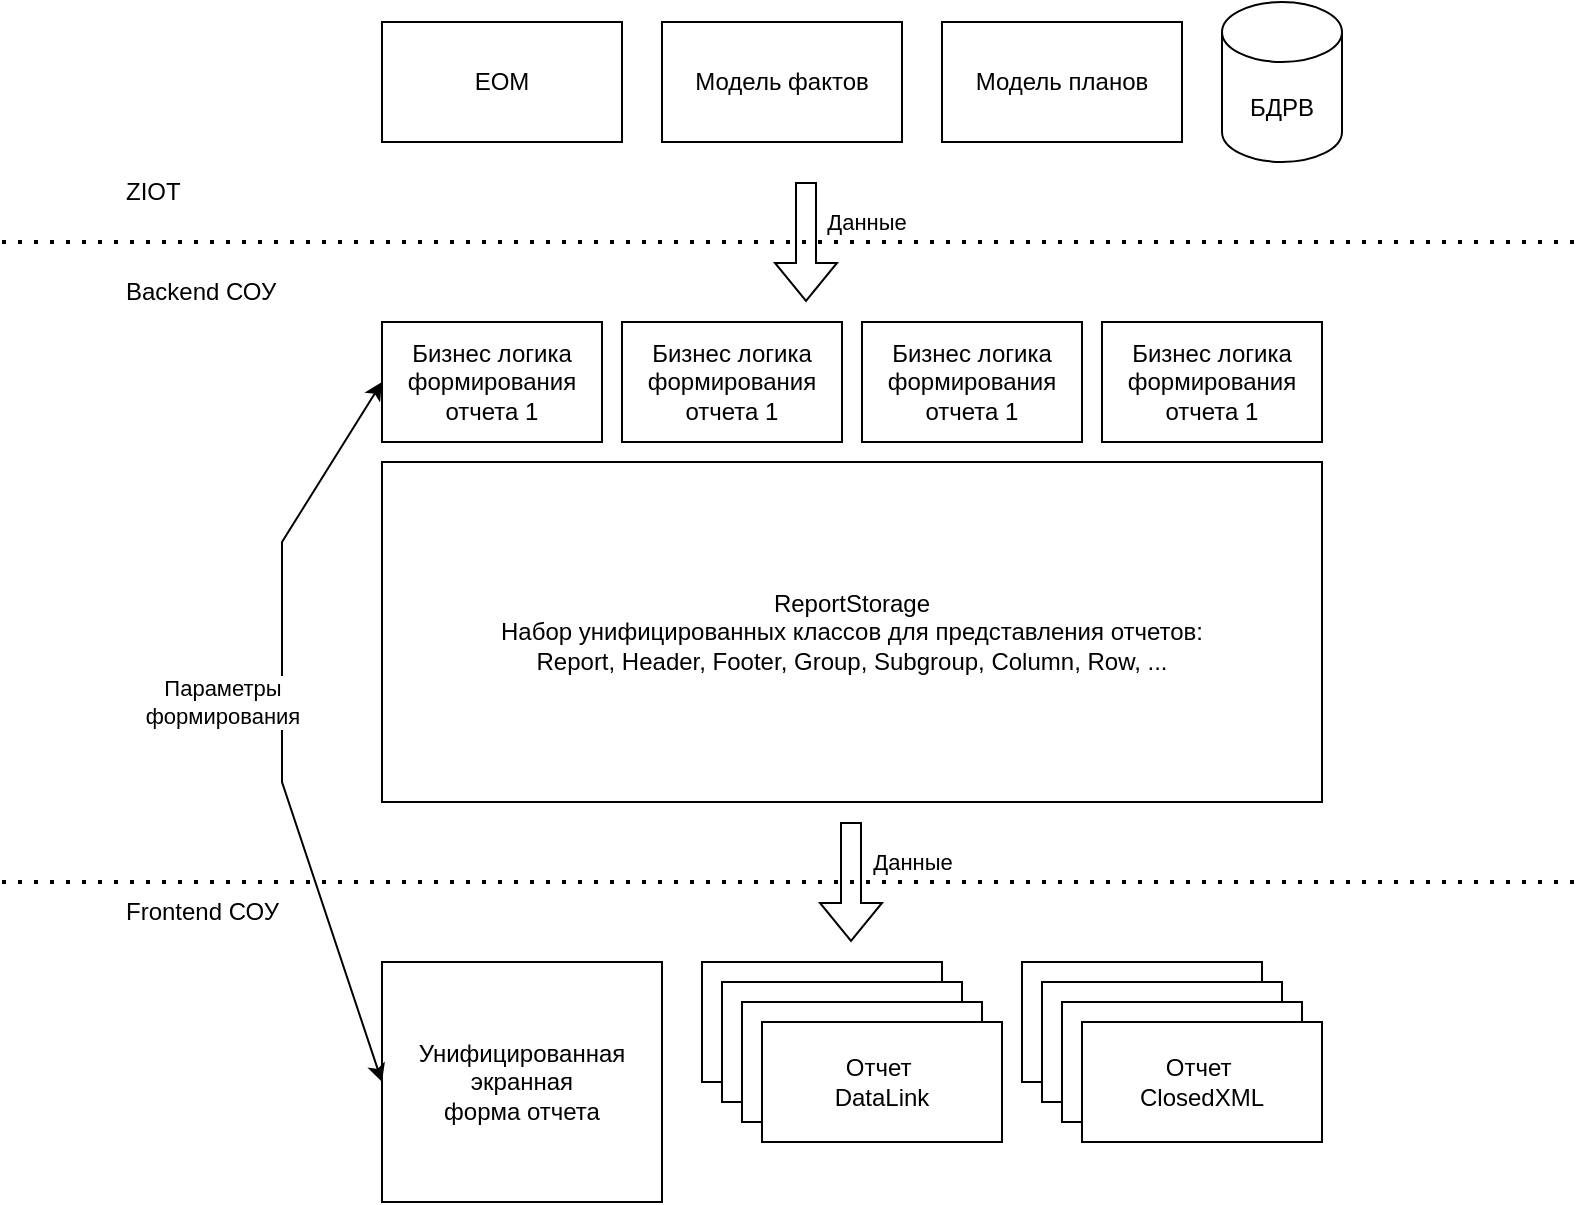 <mxfile version="20.8.23" type="github">
  <diagram name="Страница 1" id="fKqOjSuukLFQEkXzYm4n">
    <mxGraphModel dx="993" dy="684" grid="1" gridSize="10" guides="1" tooltips="1" connect="1" arrows="1" fold="1" page="1" pageScale="1" pageWidth="827" pageHeight="1169" math="0" shadow="0">
      <root>
        <mxCell id="0" />
        <mxCell id="1" parent="0" />
        <mxCell id="5YQWLy8omhDsQ3KZEHmy-1" value="" style="endArrow=none;dashed=1;html=1;dashPattern=1 3;strokeWidth=2;rounded=0;" edge="1" parent="1">
          <mxGeometry width="50" height="50" relative="1" as="geometry">
            <mxPoint x="10" y="240" as="sourcePoint" />
            <mxPoint x="800" y="240" as="targetPoint" />
          </mxGeometry>
        </mxCell>
        <mxCell id="5YQWLy8omhDsQ3KZEHmy-2" value="БДРВ" style="shape=cylinder3;whiteSpace=wrap;html=1;boundedLbl=1;backgroundOutline=1;size=15;" vertex="1" parent="1">
          <mxGeometry x="620" y="120" width="60" height="80" as="geometry" />
        </mxCell>
        <mxCell id="5YQWLy8omhDsQ3KZEHmy-4" value="Модель планов" style="rounded=0;whiteSpace=wrap;html=1;" vertex="1" parent="1">
          <mxGeometry x="480" y="130" width="120" height="60" as="geometry" />
        </mxCell>
        <mxCell id="5YQWLy8omhDsQ3KZEHmy-5" value="Модель фактов" style="rounded=0;whiteSpace=wrap;html=1;" vertex="1" parent="1">
          <mxGeometry x="340" y="130" width="120" height="60" as="geometry" />
        </mxCell>
        <mxCell id="5YQWLy8omhDsQ3KZEHmy-6" value="ЕОМ" style="rounded=0;whiteSpace=wrap;html=1;" vertex="1" parent="1">
          <mxGeometry x="200" y="130" width="120" height="60" as="geometry" />
        </mxCell>
        <mxCell id="5YQWLy8omhDsQ3KZEHmy-7" value="ZIOT" style="text;html=1;strokeColor=none;fillColor=none;align=left;verticalAlign=middle;whiteSpace=wrap;rounded=0;" vertex="1" parent="1">
          <mxGeometry x="70" y="200" width="50" height="30" as="geometry" />
        </mxCell>
        <mxCell id="5YQWLy8omhDsQ3KZEHmy-8" value="Backend СОУ" style="text;html=1;strokeColor=none;fillColor=none;align=left;verticalAlign=middle;whiteSpace=wrap;rounded=0;" vertex="1" parent="1">
          <mxGeometry x="70" y="250" width="90" height="30" as="geometry" />
        </mxCell>
        <mxCell id="5YQWLy8omhDsQ3KZEHmy-9" value="Бизнес логика формирования отчета 1" style="rounded=0;whiteSpace=wrap;html=1;" vertex="1" parent="1">
          <mxGeometry x="200" y="280" width="110" height="60" as="geometry" />
        </mxCell>
        <mxCell id="5YQWLy8omhDsQ3KZEHmy-10" value="Бизнес логика формирования отчета 1" style="rounded=0;whiteSpace=wrap;html=1;" vertex="1" parent="1">
          <mxGeometry x="320" y="280" width="110" height="60" as="geometry" />
        </mxCell>
        <mxCell id="5YQWLy8omhDsQ3KZEHmy-11" value="Бизнес логика формирования отчета 1" style="rounded=0;whiteSpace=wrap;html=1;" vertex="1" parent="1">
          <mxGeometry x="440" y="280" width="110" height="60" as="geometry" />
        </mxCell>
        <mxCell id="5YQWLy8omhDsQ3KZEHmy-12" value="Бизнес логика формирования отчета 1" style="rounded=0;whiteSpace=wrap;html=1;" vertex="1" parent="1">
          <mxGeometry x="560" y="280" width="110" height="60" as="geometry" />
        </mxCell>
        <mxCell id="5YQWLy8omhDsQ3KZEHmy-13" value="Данные" style="shape=flexArrow;endArrow=classic;html=1;rounded=0;" edge="1" parent="1">
          <mxGeometry x="-0.333" y="30" width="50" height="50" relative="1" as="geometry">
            <mxPoint x="412" y="210" as="sourcePoint" />
            <mxPoint x="412" y="270" as="targetPoint" />
            <mxPoint as="offset" />
          </mxGeometry>
        </mxCell>
        <mxCell id="5YQWLy8omhDsQ3KZEHmy-16" value="ReportStorage&lt;br&gt;Набор унифицированных классов для представления отчетов:&lt;br&gt;Report, Header, Footer, Group, Subgroup, Column, Row, ..." style="rounded=0;whiteSpace=wrap;html=1;" vertex="1" parent="1">
          <mxGeometry x="200" y="350" width="470" height="170" as="geometry" />
        </mxCell>
        <mxCell id="5YQWLy8omhDsQ3KZEHmy-17" value="" style="endArrow=none;dashed=1;html=1;dashPattern=1 3;strokeWidth=2;rounded=0;" edge="1" parent="1">
          <mxGeometry width="50" height="50" relative="1" as="geometry">
            <mxPoint x="10" y="560" as="sourcePoint" />
            <mxPoint x="800" y="560" as="targetPoint" />
          </mxGeometry>
        </mxCell>
        <mxCell id="5YQWLy8omhDsQ3KZEHmy-18" value="Frontend СОУ" style="text;html=1;strokeColor=none;fillColor=none;align=left;verticalAlign=middle;whiteSpace=wrap;rounded=0;" vertex="1" parent="1">
          <mxGeometry x="70" y="560" width="90" height="30" as="geometry" />
        </mxCell>
        <mxCell id="5YQWLy8omhDsQ3KZEHmy-19" value="Данные" style="shape=flexArrow;endArrow=classic;html=1;rounded=0;" edge="1" parent="1">
          <mxGeometry x="-0.333" y="30" width="50" height="50" relative="1" as="geometry">
            <mxPoint x="434.5" y="530" as="sourcePoint" />
            <mxPoint x="434.5" y="590" as="targetPoint" />
            <mxPoint as="offset" />
          </mxGeometry>
        </mxCell>
        <mxCell id="5YQWLy8omhDsQ3KZEHmy-20" value="Унифицированная &lt;br&gt;экранная &lt;br&gt;форма отчета" style="rounded=0;whiteSpace=wrap;html=1;" vertex="1" parent="1">
          <mxGeometry x="200" y="600" width="140" height="120" as="geometry" />
        </mxCell>
        <mxCell id="5YQWLy8omhDsQ3KZEHmy-21" value="Отчет&amp;nbsp;&lt;br&gt;DataLink" style="rounded=0;whiteSpace=wrap;html=1;" vertex="1" parent="1">
          <mxGeometry x="360" y="600" width="120" height="60" as="geometry" />
        </mxCell>
        <mxCell id="5YQWLy8omhDsQ3KZEHmy-22" value="Отчет&amp;nbsp;&lt;br&gt;DataLink" style="rounded=0;whiteSpace=wrap;html=1;" vertex="1" parent="1">
          <mxGeometry x="370" y="610" width="120" height="60" as="geometry" />
        </mxCell>
        <mxCell id="5YQWLy8omhDsQ3KZEHmy-23" value="Отчет&amp;nbsp;&lt;br&gt;DataLink" style="rounded=0;whiteSpace=wrap;html=1;" vertex="1" parent="1">
          <mxGeometry x="380" y="620" width="120" height="60" as="geometry" />
        </mxCell>
        <mxCell id="5YQWLy8omhDsQ3KZEHmy-24" value="Отчет&amp;nbsp;&lt;br&gt;DataLink" style="rounded=0;whiteSpace=wrap;html=1;" vertex="1" parent="1">
          <mxGeometry x="390" y="630" width="120" height="60" as="geometry" />
        </mxCell>
        <mxCell id="5YQWLy8omhDsQ3KZEHmy-25" value="Отчет&amp;nbsp;&lt;br&gt;ClosedXML" style="rounded=0;whiteSpace=wrap;html=1;" vertex="1" parent="1">
          <mxGeometry x="520" y="600" width="120" height="60" as="geometry" />
        </mxCell>
        <mxCell id="5YQWLy8omhDsQ3KZEHmy-26" value="Параметры&lt;br&gt;формирования" style="endArrow=classic;startArrow=classic;html=1;rounded=0;entryX=0;entryY=0.5;entryDx=0;entryDy=0;exitX=0;exitY=0.5;exitDx=0;exitDy=0;" edge="1" parent="1" source="5YQWLy8omhDsQ3KZEHmy-20" target="5YQWLy8omhDsQ3KZEHmy-9">
          <mxGeometry x="0.064" y="30" width="50" height="50" relative="1" as="geometry">
            <mxPoint x="180" y="590" as="sourcePoint" />
            <mxPoint x="170" y="450" as="targetPoint" />
            <Array as="points">
              <mxPoint x="150" y="510" />
              <mxPoint x="150" y="390" />
            </Array>
            <mxPoint as="offset" />
          </mxGeometry>
        </mxCell>
        <mxCell id="5YQWLy8omhDsQ3KZEHmy-27" value="Отчет&amp;nbsp;&lt;br&gt;ClosedXML" style="rounded=0;whiteSpace=wrap;html=1;" vertex="1" parent="1">
          <mxGeometry x="530" y="610" width="120" height="60" as="geometry" />
        </mxCell>
        <mxCell id="5YQWLy8omhDsQ3KZEHmy-28" value="Отчет&amp;nbsp;&lt;br&gt;ClosedXML" style="rounded=0;whiteSpace=wrap;html=1;" vertex="1" parent="1">
          <mxGeometry x="540" y="620" width="120" height="60" as="geometry" />
        </mxCell>
        <mxCell id="5YQWLy8omhDsQ3KZEHmy-29" value="Отчет&amp;nbsp;&lt;br&gt;ClosedXML" style="rounded=0;whiteSpace=wrap;html=1;" vertex="1" parent="1">
          <mxGeometry x="550" y="630" width="120" height="60" as="geometry" />
        </mxCell>
      </root>
    </mxGraphModel>
  </diagram>
</mxfile>
